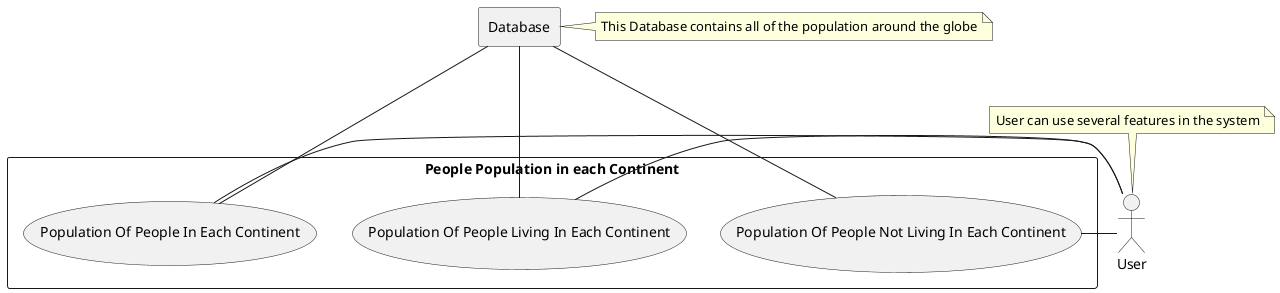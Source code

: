 @startuml
    actor user as "User"
        note top of user: User can use several features in the system
        rectangle db as "Database"
        note right of db: This Database contains all of the population around the globe
    rectangle "People Population in each Continent"{
        usecase PC1 as "Population Of People In Each Continent"
        usecase PC2 as "Population Of People Living In Each Continent"
        usecase PC3 as "Population Of People Not Living In Each Continent"
        user - PC1
        user - PC2
        user - PC3
        db --- PC1
        db --- PC2
        db --- PC3
    }
@enduml